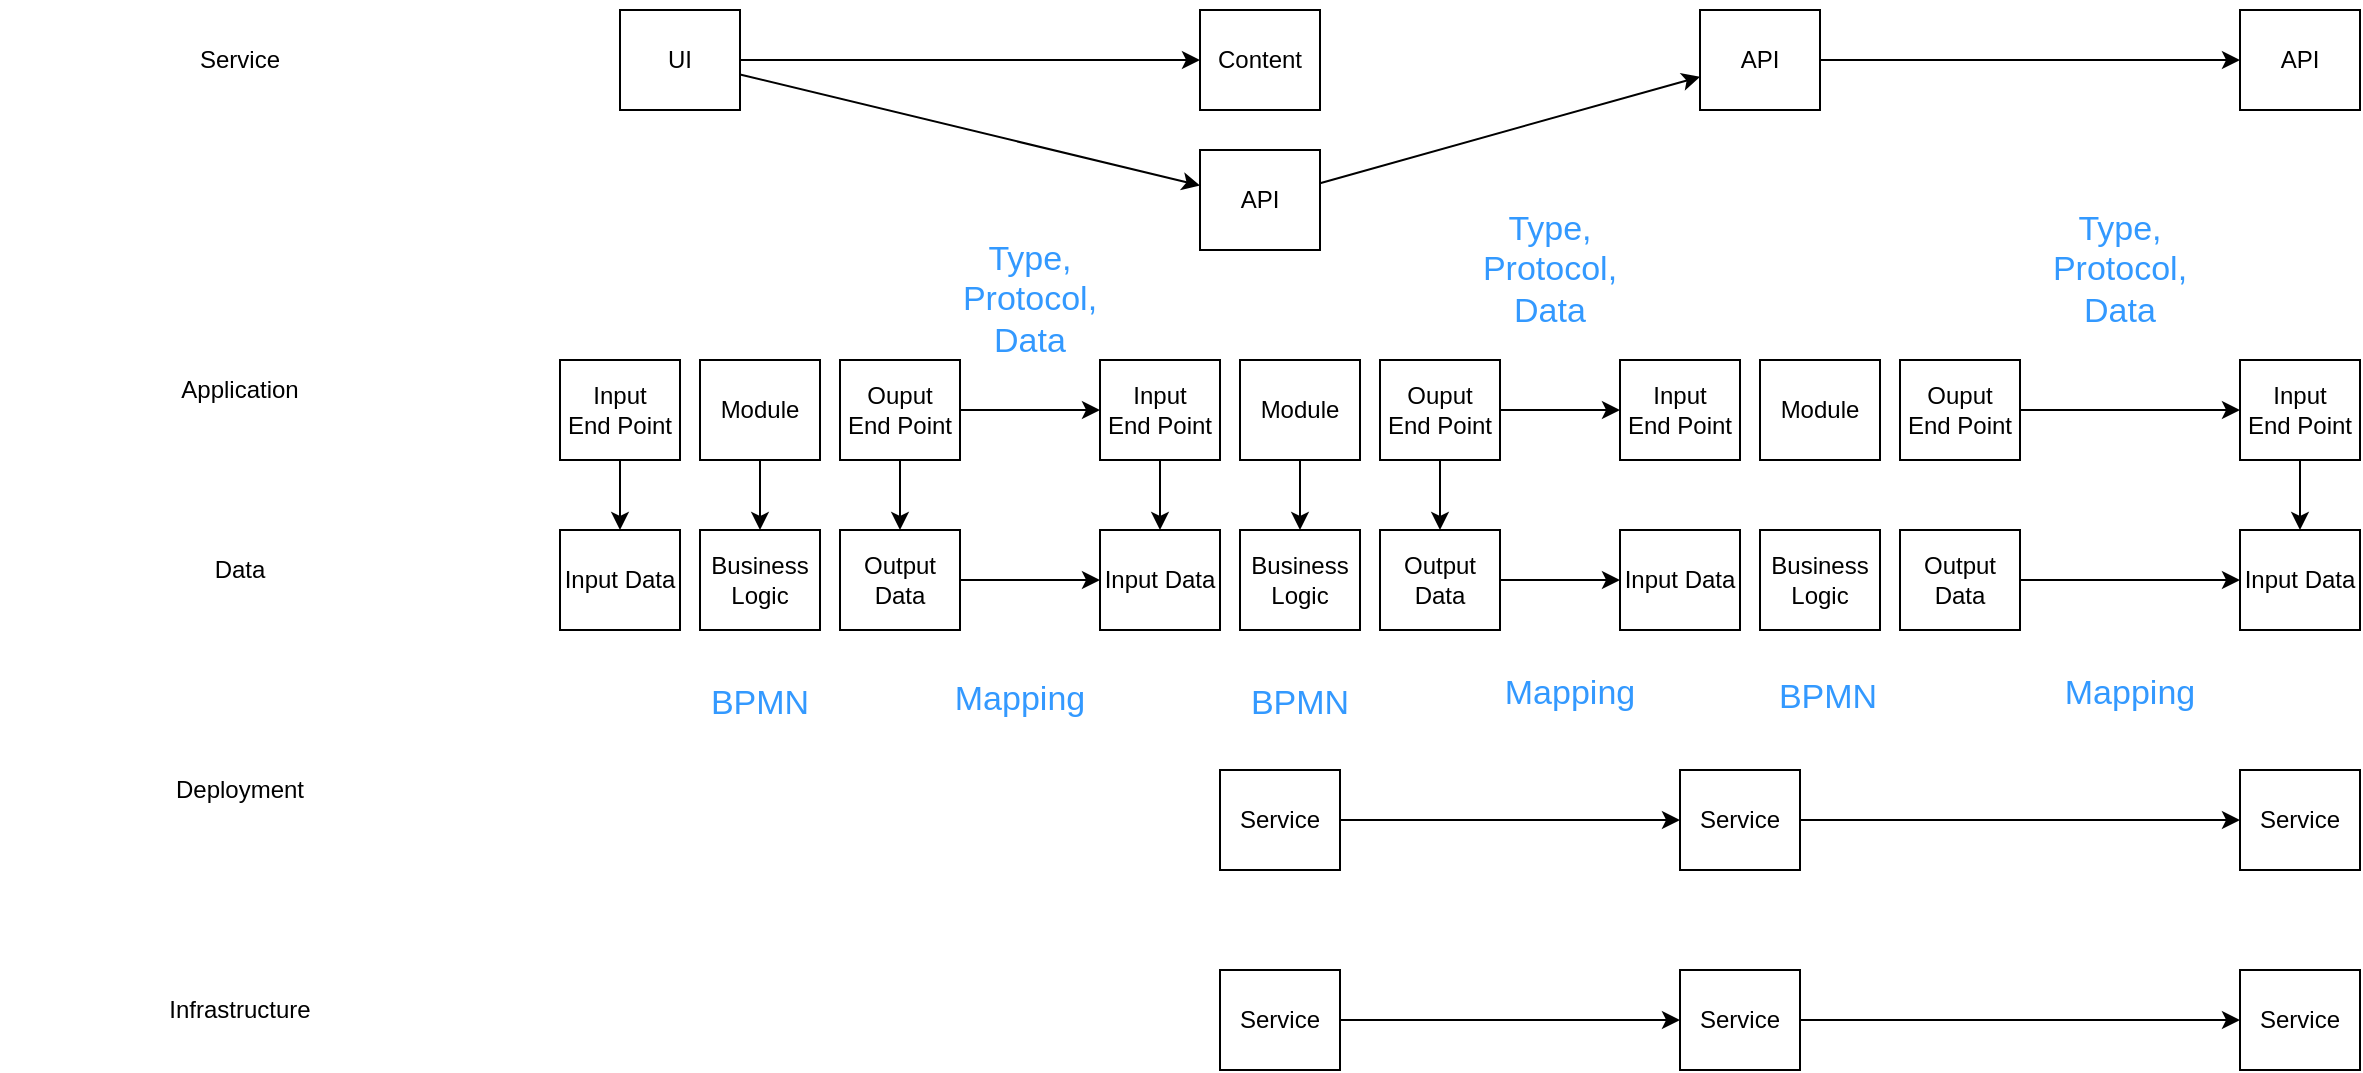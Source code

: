 <mxfile version="13.4.5" type="github">
  <diagram id="WPCcrKsxqY3Iwe3NZDdh" name="Overview">
    <mxGraphModel dx="2083" dy="1116" grid="1" gridSize="10" guides="1" tooltips="1" connect="1" arrows="1" fold="1" page="1" pageScale="1" pageWidth="850" pageHeight="1100" math="0" shadow="0">
      <root>
        <mxCell id="0" />
        <mxCell id="1" parent="0" />
        <mxCell id="ZGGwGODahF7G16Aar3FH-1" style="edgeStyle=none;rounded=0;orthogonalLoop=1;jettySize=auto;html=1;fontSize=17;fontColor=#3399FF;" edge="1" parent="1" source="ZGGwGODahF7G16Aar3FH-3" target="ZGGwGODahF7G16Aar3FH-6">
          <mxGeometry relative="1" as="geometry" />
        </mxCell>
        <mxCell id="ZGGwGODahF7G16Aar3FH-2" style="edgeStyle=none;rounded=0;orthogonalLoop=1;jettySize=auto;html=1;fontSize=17;fontColor=#3399FF;" edge="1" parent="1" source="ZGGwGODahF7G16Aar3FH-3" target="ZGGwGODahF7G16Aar3FH-4">
          <mxGeometry relative="1" as="geometry" />
        </mxCell>
        <mxCell id="ZGGwGODahF7G16Aar3FH-3" value="UI" style="rounded=0;whiteSpace=wrap;html=1;" vertex="1" parent="1">
          <mxGeometry x="-130" y="440" width="60" height="50" as="geometry" />
        </mxCell>
        <mxCell id="ZGGwGODahF7G16Aar3FH-4" value="Content" style="rounded=0;whiteSpace=wrap;html=1;" vertex="1" parent="1">
          <mxGeometry x="160" y="440" width="60" height="50" as="geometry" />
        </mxCell>
        <mxCell id="ZGGwGODahF7G16Aar3FH-5" style="edgeStyle=none;rounded=0;orthogonalLoop=1;jettySize=auto;html=1;fontSize=17;fontColor=#3399FF;" edge="1" parent="1" source="ZGGwGODahF7G16Aar3FH-6" target="ZGGwGODahF7G16Aar3FH-8">
          <mxGeometry relative="1" as="geometry" />
        </mxCell>
        <mxCell id="ZGGwGODahF7G16Aar3FH-6" value="API" style="rounded=0;whiteSpace=wrap;html=1;" vertex="1" parent="1">
          <mxGeometry x="160" y="510" width="60" height="50" as="geometry" />
        </mxCell>
        <mxCell id="ZGGwGODahF7G16Aar3FH-7" style="edgeStyle=none;rounded=0;orthogonalLoop=1;jettySize=auto;html=1;fontSize=17;fontColor=#3399FF;" edge="1" parent="1" source="ZGGwGODahF7G16Aar3FH-8" target="ZGGwGODahF7G16Aar3FH-9">
          <mxGeometry relative="1" as="geometry" />
        </mxCell>
        <mxCell id="ZGGwGODahF7G16Aar3FH-8" value="API" style="rounded=0;whiteSpace=wrap;html=1;" vertex="1" parent="1">
          <mxGeometry x="410" y="440" width="60" height="50" as="geometry" />
        </mxCell>
        <mxCell id="ZGGwGODahF7G16Aar3FH-9" value="API" style="rounded=0;whiteSpace=wrap;html=1;" vertex="1" parent="1">
          <mxGeometry x="680" y="440" width="60" height="50" as="geometry" />
        </mxCell>
        <mxCell id="ZGGwGODahF7G16Aar3FH-10" value="Service" style="text;html=1;strokeColor=none;fillColor=none;align=center;verticalAlign=middle;whiteSpace=wrap;rounded=0;" vertex="1" parent="1">
          <mxGeometry x="-440" y="435" width="240" height="60" as="geometry" />
        </mxCell>
        <mxCell id="ZGGwGODahF7G16Aar3FH-11" value="Application" style="text;html=1;strokeColor=none;fillColor=none;align=center;verticalAlign=middle;whiteSpace=wrap;rounded=0;" vertex="1" parent="1">
          <mxGeometry x="-440" y="600" width="240" height="60" as="geometry" />
        </mxCell>
        <mxCell id="ZGGwGODahF7G16Aar3FH-12" value="Deployment" style="text;html=1;strokeColor=none;fillColor=none;align=center;verticalAlign=middle;whiteSpace=wrap;rounded=0;" vertex="1" parent="1">
          <mxGeometry x="-440" y="800" width="240" height="60" as="geometry" />
        </mxCell>
        <mxCell id="ZGGwGODahF7G16Aar3FH-13" value="Data" style="text;html=1;strokeColor=none;fillColor=none;align=center;verticalAlign=middle;whiteSpace=wrap;rounded=0;" vertex="1" parent="1">
          <mxGeometry x="-440" y="690" width="240" height="60" as="geometry" />
        </mxCell>
        <mxCell id="ZGGwGODahF7G16Aar3FH-14" value="Infrastructure" style="text;html=1;strokeColor=none;fillColor=none;align=center;verticalAlign=middle;whiteSpace=wrap;rounded=0;" vertex="1" parent="1">
          <mxGeometry x="-440" y="910" width="240" height="60" as="geometry" />
        </mxCell>
        <mxCell id="ZGGwGODahF7G16Aar3FH-15" style="edgeStyle=none;rounded=0;orthogonalLoop=1;jettySize=auto;html=1;fontSize=17;fontColor=#3399FF;" edge="1" parent="1" source="ZGGwGODahF7G16Aar3FH-16" target="ZGGwGODahF7G16Aar3FH-22">
          <mxGeometry relative="1" as="geometry" />
        </mxCell>
        <mxCell id="ZGGwGODahF7G16Aar3FH-16" value="Input&lt;br&gt;End Point" style="rounded=0;whiteSpace=wrap;html=1;" vertex="1" parent="1">
          <mxGeometry x="110" y="615" width="60" height="50" as="geometry" />
        </mxCell>
        <mxCell id="ZGGwGODahF7G16Aar3FH-17" style="edgeStyle=none;rounded=0;orthogonalLoop=1;jettySize=auto;html=1;fontSize=17;fontColor=#3399FF;" edge="1" parent="1" source="ZGGwGODahF7G16Aar3FH-18" target="ZGGwGODahF7G16Aar3FH-25">
          <mxGeometry relative="1" as="geometry" />
        </mxCell>
        <mxCell id="ZGGwGODahF7G16Aar3FH-18" value="Module" style="rounded=0;whiteSpace=wrap;html=1;" vertex="1" parent="1">
          <mxGeometry x="180" y="615" width="60" height="50" as="geometry" />
        </mxCell>
        <mxCell id="ZGGwGODahF7G16Aar3FH-19" style="edgeStyle=none;rounded=0;orthogonalLoop=1;jettySize=auto;html=1;fontSize=17;fontColor=#3399FF;" edge="1" parent="1" source="ZGGwGODahF7G16Aar3FH-21" target="ZGGwGODahF7G16Aar3FH-24">
          <mxGeometry relative="1" as="geometry" />
        </mxCell>
        <mxCell id="ZGGwGODahF7G16Aar3FH-20" style="edgeStyle=none;rounded=0;orthogonalLoop=1;jettySize=auto;html=1;fontSize=17;fontColor=#3399FF;" edge="1" parent="1" source="ZGGwGODahF7G16Aar3FH-21" target="ZGGwGODahF7G16Aar3FH-30">
          <mxGeometry relative="1" as="geometry" />
        </mxCell>
        <mxCell id="ZGGwGODahF7G16Aar3FH-21" value="Ouput&lt;br&gt;End Point" style="rounded=0;whiteSpace=wrap;html=1;" vertex="1" parent="1">
          <mxGeometry x="250" y="615" width="60" height="50" as="geometry" />
        </mxCell>
        <mxCell id="ZGGwGODahF7G16Aar3FH-22" value="Input Data" style="rounded=0;whiteSpace=wrap;html=1;" vertex="1" parent="1">
          <mxGeometry x="110" y="700" width="60" height="50" as="geometry" />
        </mxCell>
        <mxCell id="ZGGwGODahF7G16Aar3FH-23" style="edgeStyle=none;rounded=0;orthogonalLoop=1;jettySize=auto;html=1;fontSize=17;fontColor=#3399FF;" edge="1" parent="1" source="ZGGwGODahF7G16Aar3FH-24" target="ZGGwGODahF7G16Aar3FH-36">
          <mxGeometry relative="1" as="geometry" />
        </mxCell>
        <mxCell id="ZGGwGODahF7G16Aar3FH-24" value="Output Data" style="rounded=0;whiteSpace=wrap;html=1;" vertex="1" parent="1">
          <mxGeometry x="250" y="700" width="60" height="50" as="geometry" />
        </mxCell>
        <mxCell id="ZGGwGODahF7G16Aar3FH-25" value="Business Logic" style="rounded=0;html=1;whiteSpace=wrap;" vertex="1" parent="1">
          <mxGeometry x="180" y="700" width="60" height="50" as="geometry" />
        </mxCell>
        <mxCell id="ZGGwGODahF7G16Aar3FH-26" style="edgeStyle=none;rounded=0;orthogonalLoop=1;jettySize=auto;html=1;fontSize=17;fontColor=#3399FF;" edge="1" parent="1" source="ZGGwGODahF7G16Aar3FH-27" target="ZGGwGODahF7G16Aar3FH-53">
          <mxGeometry relative="1" as="geometry" />
        </mxCell>
        <mxCell id="ZGGwGODahF7G16Aar3FH-27" value="Service" style="rounded=0;html=1;whiteSpace=wrap;" vertex="1" parent="1">
          <mxGeometry x="170" y="820" width="60" height="50" as="geometry" />
        </mxCell>
        <mxCell id="ZGGwGODahF7G16Aar3FH-28" style="edgeStyle=none;rounded=0;orthogonalLoop=1;jettySize=auto;html=1;fontSize=17;fontColor=#3399FF;" edge="1" parent="1" source="ZGGwGODahF7G16Aar3FH-29" target="ZGGwGODahF7G16Aar3FH-56">
          <mxGeometry relative="1" as="geometry" />
        </mxCell>
        <mxCell id="ZGGwGODahF7G16Aar3FH-29" value="Service" style="rounded=0;html=1;whiteSpace=wrap;" vertex="1" parent="1">
          <mxGeometry x="170" y="920" width="60" height="50" as="geometry" />
        </mxCell>
        <mxCell id="ZGGwGODahF7G16Aar3FH-30" value="Input&lt;br&gt;End Point" style="rounded=0;whiteSpace=wrap;html=1;" vertex="1" parent="1">
          <mxGeometry x="370" y="615" width="60" height="50" as="geometry" />
        </mxCell>
        <mxCell id="ZGGwGODahF7G16Aar3FH-31" value="Module" style="rounded=0;whiteSpace=wrap;html=1;" vertex="1" parent="1">
          <mxGeometry x="440" y="615" width="60" height="50" as="geometry" />
        </mxCell>
        <mxCell id="ZGGwGODahF7G16Aar3FH-32" style="edgeStyle=none;rounded=0;orthogonalLoop=1;jettySize=auto;html=1;fontSize=17;fontColor=#3399FF;" edge="1" parent="1" source="ZGGwGODahF7G16Aar3FH-33" target="ZGGwGODahF7G16Aar3FH-35">
          <mxGeometry relative="1" as="geometry" />
        </mxCell>
        <mxCell id="ZGGwGODahF7G16Aar3FH-33" value="Ouput&lt;br&gt;End Point" style="rounded=0;whiteSpace=wrap;html=1;" vertex="1" parent="1">
          <mxGeometry x="510" y="615" width="60" height="50" as="geometry" />
        </mxCell>
        <mxCell id="ZGGwGODahF7G16Aar3FH-34" style="edgeStyle=none;rounded=0;orthogonalLoop=1;jettySize=auto;html=1;fontSize=17;fontColor=#3399FF;" edge="1" parent="1" source="ZGGwGODahF7G16Aar3FH-35" target="ZGGwGODahF7G16Aar3FH-40">
          <mxGeometry relative="1" as="geometry" />
        </mxCell>
        <mxCell id="ZGGwGODahF7G16Aar3FH-35" value="Input&lt;br&gt;End Point" style="rounded=0;whiteSpace=wrap;html=1;" vertex="1" parent="1">
          <mxGeometry x="680" y="615" width="60" height="50" as="geometry" />
        </mxCell>
        <mxCell id="ZGGwGODahF7G16Aar3FH-36" value="Input Data" style="rounded=0;whiteSpace=wrap;html=1;" vertex="1" parent="1">
          <mxGeometry x="370" y="700" width="60" height="50" as="geometry" />
        </mxCell>
        <mxCell id="ZGGwGODahF7G16Aar3FH-37" style="edgeStyle=none;rounded=0;orthogonalLoop=1;jettySize=auto;html=1;fontSize=17;fontColor=#3399FF;" edge="1" parent="1" source="ZGGwGODahF7G16Aar3FH-38" target="ZGGwGODahF7G16Aar3FH-40">
          <mxGeometry relative="1" as="geometry" />
        </mxCell>
        <mxCell id="ZGGwGODahF7G16Aar3FH-38" value="Output Data" style="rounded=0;whiteSpace=wrap;html=1;" vertex="1" parent="1">
          <mxGeometry x="510" y="700" width="60" height="50" as="geometry" />
        </mxCell>
        <mxCell id="ZGGwGODahF7G16Aar3FH-39" value="Business Logic" style="rounded=0;html=1;whiteSpace=wrap;" vertex="1" parent="1">
          <mxGeometry x="440" y="700" width="60" height="50" as="geometry" />
        </mxCell>
        <mxCell id="ZGGwGODahF7G16Aar3FH-40" value="Input Data" style="rounded=0;whiteSpace=wrap;html=1;" vertex="1" parent="1">
          <mxGeometry x="680" y="700" width="60" height="50" as="geometry" />
        </mxCell>
        <mxCell id="ZGGwGODahF7G16Aar3FH-41" style="edgeStyle=none;rounded=0;orthogonalLoop=1;jettySize=auto;html=1;fontSize=17;fontColor=#3399FF;" edge="1" parent="1" source="ZGGwGODahF7G16Aar3FH-42" target="ZGGwGODahF7G16Aar3FH-48">
          <mxGeometry relative="1" as="geometry" />
        </mxCell>
        <mxCell id="ZGGwGODahF7G16Aar3FH-42" value="Input&lt;br&gt;End Point" style="rounded=0;whiteSpace=wrap;html=1;" vertex="1" parent="1">
          <mxGeometry x="-160" y="615" width="60" height="50" as="geometry" />
        </mxCell>
        <mxCell id="ZGGwGODahF7G16Aar3FH-43" style="edgeStyle=none;rounded=0;orthogonalLoop=1;jettySize=auto;html=1;fontSize=17;fontColor=#3399FF;" edge="1" parent="1" source="ZGGwGODahF7G16Aar3FH-44" target="ZGGwGODahF7G16Aar3FH-51">
          <mxGeometry relative="1" as="geometry" />
        </mxCell>
        <mxCell id="ZGGwGODahF7G16Aar3FH-44" value="Module" style="rounded=0;whiteSpace=wrap;html=1;" vertex="1" parent="1">
          <mxGeometry x="-90" y="615" width="60" height="50" as="geometry" />
        </mxCell>
        <mxCell id="ZGGwGODahF7G16Aar3FH-45" style="edgeStyle=none;rounded=0;orthogonalLoop=1;jettySize=auto;html=1;fontSize=17;fontColor=#3399FF;" edge="1" parent="1" source="ZGGwGODahF7G16Aar3FH-47" target="ZGGwGODahF7G16Aar3FH-50">
          <mxGeometry relative="1" as="geometry" />
        </mxCell>
        <mxCell id="ZGGwGODahF7G16Aar3FH-46" style="edgeStyle=none;rounded=0;orthogonalLoop=1;jettySize=auto;html=1;fontSize=17;fontColor=#3399FF;" edge="1" parent="1" source="ZGGwGODahF7G16Aar3FH-47" target="ZGGwGODahF7G16Aar3FH-16">
          <mxGeometry relative="1" as="geometry" />
        </mxCell>
        <mxCell id="ZGGwGODahF7G16Aar3FH-47" value="Ouput&lt;br&gt;End Point" style="rounded=0;whiteSpace=wrap;html=1;" vertex="1" parent="1">
          <mxGeometry x="-20" y="615" width="60" height="50" as="geometry" />
        </mxCell>
        <mxCell id="ZGGwGODahF7G16Aar3FH-48" value="Input Data" style="rounded=0;whiteSpace=wrap;html=1;" vertex="1" parent="1">
          <mxGeometry x="-160" y="700" width="60" height="50" as="geometry" />
        </mxCell>
        <mxCell id="ZGGwGODahF7G16Aar3FH-49" style="edgeStyle=none;rounded=0;orthogonalLoop=1;jettySize=auto;html=1;fontSize=17;fontColor=#3399FF;" edge="1" parent="1" source="ZGGwGODahF7G16Aar3FH-50" target="ZGGwGODahF7G16Aar3FH-22">
          <mxGeometry relative="1" as="geometry" />
        </mxCell>
        <mxCell id="ZGGwGODahF7G16Aar3FH-50" value="Output Data" style="rounded=0;whiteSpace=wrap;html=1;" vertex="1" parent="1">
          <mxGeometry x="-20" y="700" width="60" height="50" as="geometry" />
        </mxCell>
        <mxCell id="ZGGwGODahF7G16Aar3FH-51" value="Business Logic" style="rounded=0;html=1;whiteSpace=wrap;" vertex="1" parent="1">
          <mxGeometry x="-90" y="700" width="60" height="50" as="geometry" />
        </mxCell>
        <mxCell id="ZGGwGODahF7G16Aar3FH-52" style="edgeStyle=none;rounded=0;orthogonalLoop=1;jettySize=auto;html=1;fontSize=17;fontColor=#3399FF;" edge="1" parent="1" source="ZGGwGODahF7G16Aar3FH-53" target="ZGGwGODahF7G16Aar3FH-54">
          <mxGeometry relative="1" as="geometry" />
        </mxCell>
        <mxCell id="ZGGwGODahF7G16Aar3FH-53" value="Service" style="rounded=0;html=1;whiteSpace=wrap;" vertex="1" parent="1">
          <mxGeometry x="400" y="820" width="60" height="50" as="geometry" />
        </mxCell>
        <mxCell id="ZGGwGODahF7G16Aar3FH-54" value="Service" style="rounded=0;html=1;whiteSpace=wrap;" vertex="1" parent="1">
          <mxGeometry x="680" y="820" width="60" height="50" as="geometry" />
        </mxCell>
        <mxCell id="ZGGwGODahF7G16Aar3FH-55" style="edgeStyle=none;rounded=0;orthogonalLoop=1;jettySize=auto;html=1;fontSize=17;fontColor=#3399FF;" edge="1" parent="1" source="ZGGwGODahF7G16Aar3FH-56" target="ZGGwGODahF7G16Aar3FH-57">
          <mxGeometry relative="1" as="geometry" />
        </mxCell>
        <mxCell id="ZGGwGODahF7G16Aar3FH-56" value="Service" style="rounded=0;html=1;whiteSpace=wrap;" vertex="1" parent="1">
          <mxGeometry x="400" y="920" width="60" height="50" as="geometry" />
        </mxCell>
        <mxCell id="ZGGwGODahF7G16Aar3FH-57" value="Service" style="rounded=0;html=1;whiteSpace=wrap;" vertex="1" parent="1">
          <mxGeometry x="680" y="920" width="60" height="50" as="geometry" />
        </mxCell>
        <mxCell id="ZGGwGODahF7G16Aar3FH-58" value="Type, Protocol,&lt;br&gt;Data" style="text;html=1;strokeColor=none;fillColor=none;align=center;verticalAlign=middle;whiteSpace=wrap;rounded=0;fontSize=17;fontColor=#3399FF;" vertex="1" parent="1">
          <mxGeometry x="30" y="560" width="90" height="50" as="geometry" />
        </mxCell>
        <mxCell id="ZGGwGODahF7G16Aar3FH-59" value="Type, Protocol,&lt;br&gt;Data" style="text;html=1;strokeColor=none;fillColor=none;align=center;verticalAlign=middle;whiteSpace=wrap;rounded=0;fontSize=17;fontColor=#3399FF;" vertex="1" parent="1">
          <mxGeometry x="280" y="540" width="110" height="60" as="geometry" />
        </mxCell>
        <mxCell id="ZGGwGODahF7G16Aar3FH-60" value="Mapping" style="text;html=1;strokeColor=none;fillColor=none;align=center;verticalAlign=middle;whiteSpace=wrap;rounded=0;fontSize=17;fontColor=#3399FF;" vertex="1" parent="1">
          <mxGeometry x="25" y="760" width="90" height="50" as="geometry" />
        </mxCell>
        <mxCell id="ZGGwGODahF7G16Aar3FH-61" value="BPMN" style="text;html=1;strokeColor=none;fillColor=none;align=center;verticalAlign=middle;whiteSpace=wrap;rounded=0;fontSize=17;fontColor=#3399FF;" vertex="1" parent="1">
          <mxGeometry x="166" y="763" width="88" height="47" as="geometry" />
        </mxCell>
        <mxCell id="ZGGwGODahF7G16Aar3FH-62" value="Type, Protocol,&lt;br&gt;Data" style="text;html=1;strokeColor=none;fillColor=none;align=center;verticalAlign=middle;whiteSpace=wrap;rounded=0;fontSize=17;fontColor=#3399FF;" vertex="1" parent="1">
          <mxGeometry x="570" y="540" width="100" height="60" as="geometry" />
        </mxCell>
        <mxCell id="ZGGwGODahF7G16Aar3FH-63" value="BPMN" style="text;html=1;strokeColor=none;fillColor=none;align=center;verticalAlign=middle;whiteSpace=wrap;rounded=0;fontSize=17;fontColor=#3399FF;" vertex="1" parent="1">
          <mxGeometry x="430" y="760" width="88" height="47" as="geometry" />
        </mxCell>
        <mxCell id="ZGGwGODahF7G16Aar3FH-126" value="BPMN" style="text;html=1;strokeColor=none;fillColor=none;align=center;verticalAlign=middle;whiteSpace=wrap;rounded=0;fontSize=17;fontColor=#3399FF;" vertex="1" parent="1">
          <mxGeometry x="-104" y="763" width="88" height="47" as="geometry" />
        </mxCell>
        <mxCell id="ZGGwGODahF7G16Aar3FH-127" value="Mapping" style="text;html=1;strokeColor=none;fillColor=none;align=center;verticalAlign=middle;whiteSpace=wrap;rounded=0;fontSize=17;fontColor=#3399FF;" vertex="1" parent="1">
          <mxGeometry x="300" y="757" width="90" height="50" as="geometry" />
        </mxCell>
        <mxCell id="ZGGwGODahF7G16Aar3FH-128" value="Mapping" style="text;html=1;strokeColor=none;fillColor=none;align=center;verticalAlign=middle;whiteSpace=wrap;rounded=0;fontSize=17;fontColor=#3399FF;" vertex="1" parent="1">
          <mxGeometry x="580" y="757" width="90" height="50" as="geometry" />
        </mxCell>
      </root>
    </mxGraphModel>
  </diagram>
</mxfile>

